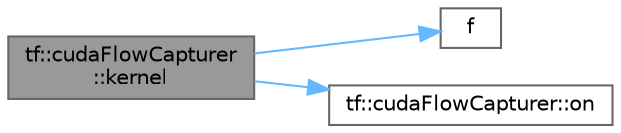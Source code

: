 digraph "tf::cudaFlowCapturer::kernel"
{
 // LATEX_PDF_SIZE
  bgcolor="transparent";
  edge [fontname=Helvetica,fontsize=10,labelfontname=Helvetica,labelfontsize=10];
  node [fontname=Helvetica,fontsize=10,shape=box,height=0.2,width=0.4];
  rankdir="LR";
  Node1 [id="Node000001",label="tf::cudaFlowCapturer\l::kernel",height=0.2,width=0.4,color="gray40", fillcolor="grey60", style="filled", fontcolor="black",tooltip="captures a kernel"];
  Node1 -> Node2 [id="edge1_Node000001_Node000002",color="steelblue1",style="solid",tooltip=" "];
  Node2 [id="Node000002",label="f",height=0.2,width=0.4,color="grey40", fillcolor="white", style="filled",URL="$cxx11__tensor__map_8cpp.html#a7f507fea02198f6cb81c86640c7b1a4e",tooltip=" "];
  Node1 -> Node3 [id="edge2_Node000001_Node000003",color="steelblue1",style="solid",tooltip=" "];
  Node3 [id="Node000003",label="tf::cudaFlowCapturer::on",height=0.2,width=0.4,color="grey40", fillcolor="white", style="filled",URL="$classtf_1_1cuda_flow_capturer.html#ad0d937ae0d77239f148b66a77e35db41",tooltip="captures a sequential CUDA operations from the given callable"];
}
